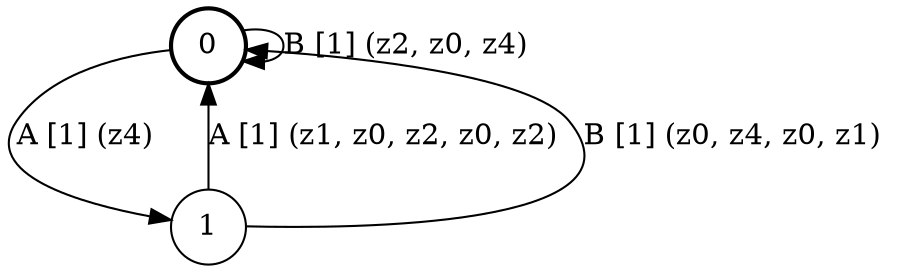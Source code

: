 # generated file, don't try to modify
# command: dot -Tpng <filename> > tree.png
digraph Automaton {
    node [shape = circle];
    0 [style = "bold"];
    0 -> 1 [label = "A [1] (z4) "];
    0 -> 0 [label = "B [1] (z2, z0, z4) "];
    1 -> 0 [label = "A [1] (z1, z0, z2, z0, z2) "];
    1 -> 0 [label = "B [1] (z0, z4, z0, z1) "];
}
